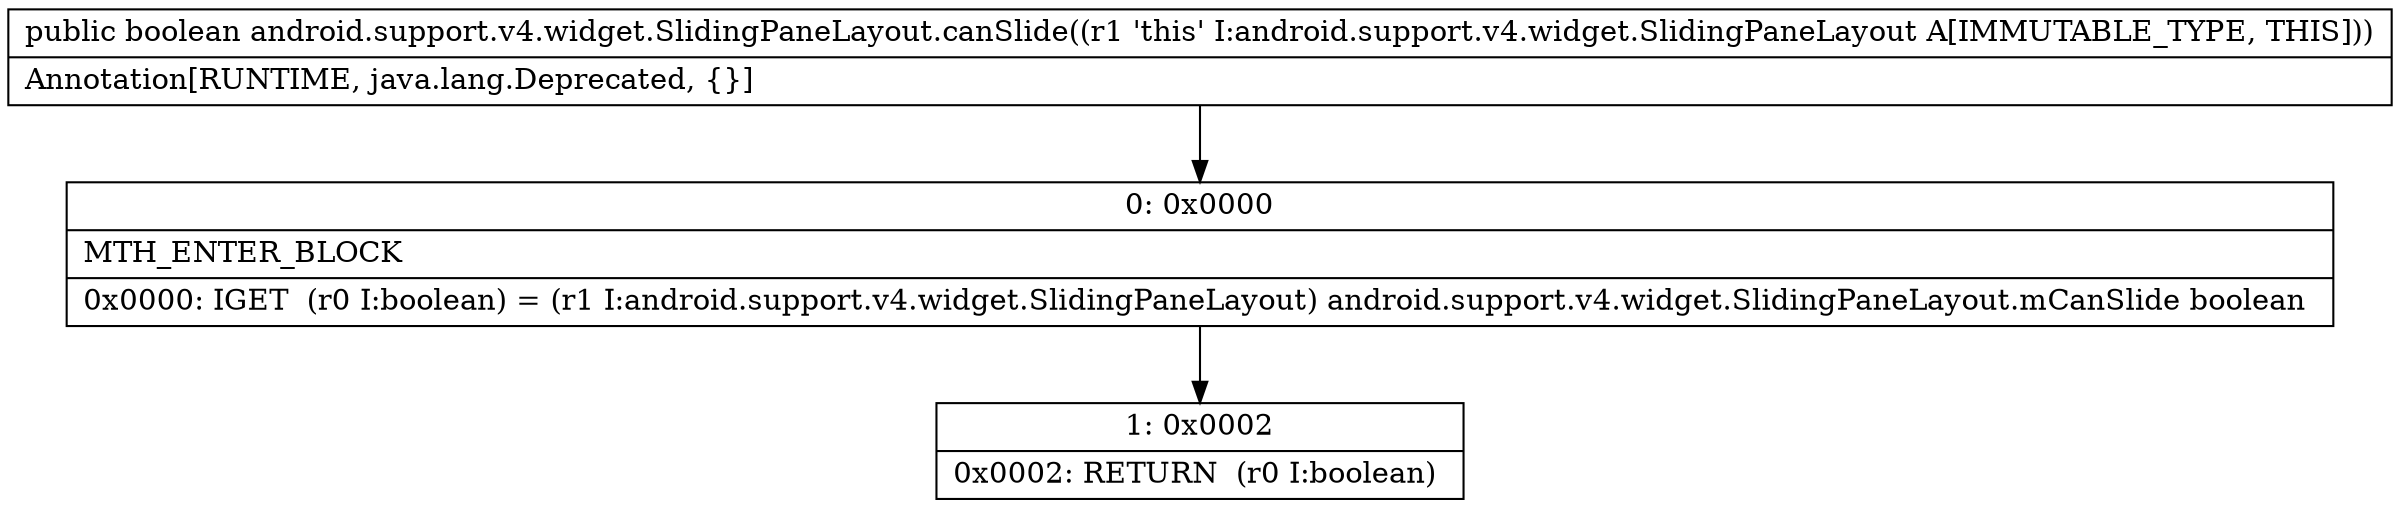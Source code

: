 digraph "CFG forandroid.support.v4.widget.SlidingPaneLayout.canSlide()Z" {
Node_0 [shape=record,label="{0\:\ 0x0000|MTH_ENTER_BLOCK\l|0x0000: IGET  (r0 I:boolean) = (r1 I:android.support.v4.widget.SlidingPaneLayout) android.support.v4.widget.SlidingPaneLayout.mCanSlide boolean \l}"];
Node_1 [shape=record,label="{1\:\ 0x0002|0x0002: RETURN  (r0 I:boolean) \l}"];
MethodNode[shape=record,label="{public boolean android.support.v4.widget.SlidingPaneLayout.canSlide((r1 'this' I:android.support.v4.widget.SlidingPaneLayout A[IMMUTABLE_TYPE, THIS]))  | Annotation[RUNTIME, java.lang.Deprecated, \{\}]\l}"];
MethodNode -> Node_0;
Node_0 -> Node_1;
}

